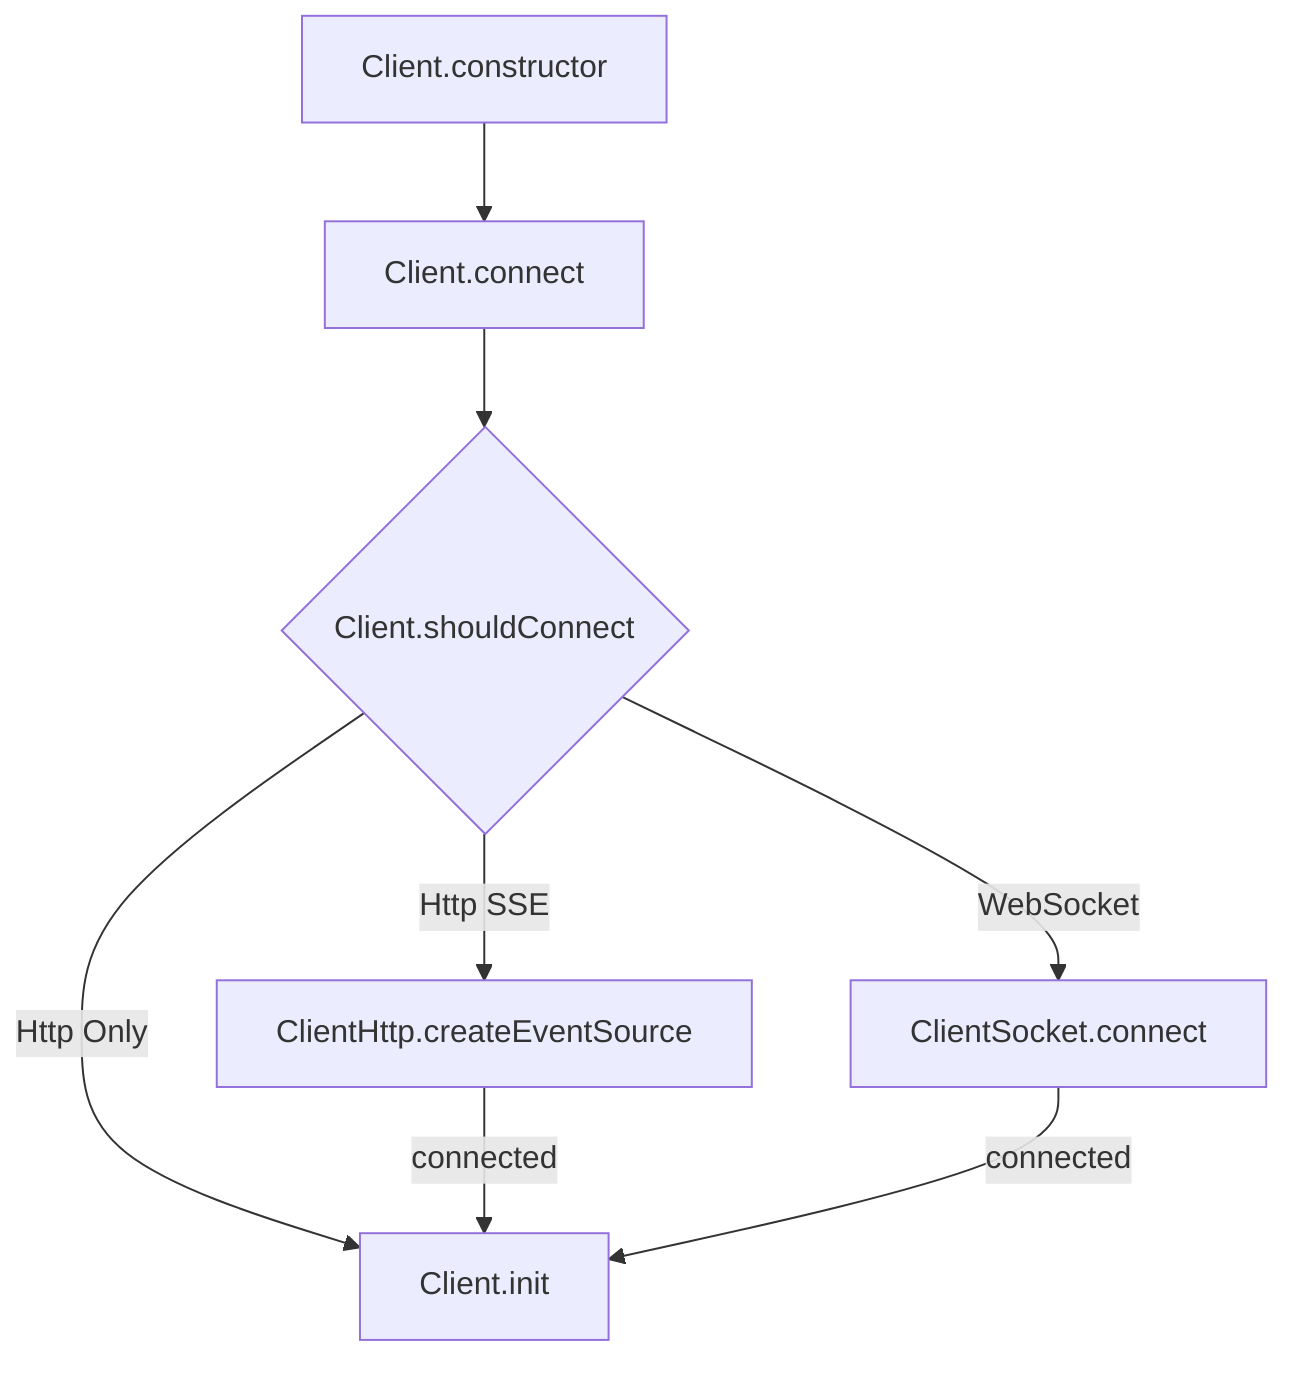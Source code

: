 flowchart TB
    A[Client.constructor] --> B[Client.connect]

    B --> C{Client.shouldConnect}

    C -- Http SSE --> ClientHttp.createEventSource
    C -- WebSocket --> ClientSocket.connect
    C -- Http Only --> Client.init

    ClientHttp.createEventSource -- connected --> Client.init
    ClientSocket.connect -- connected --> Client.init